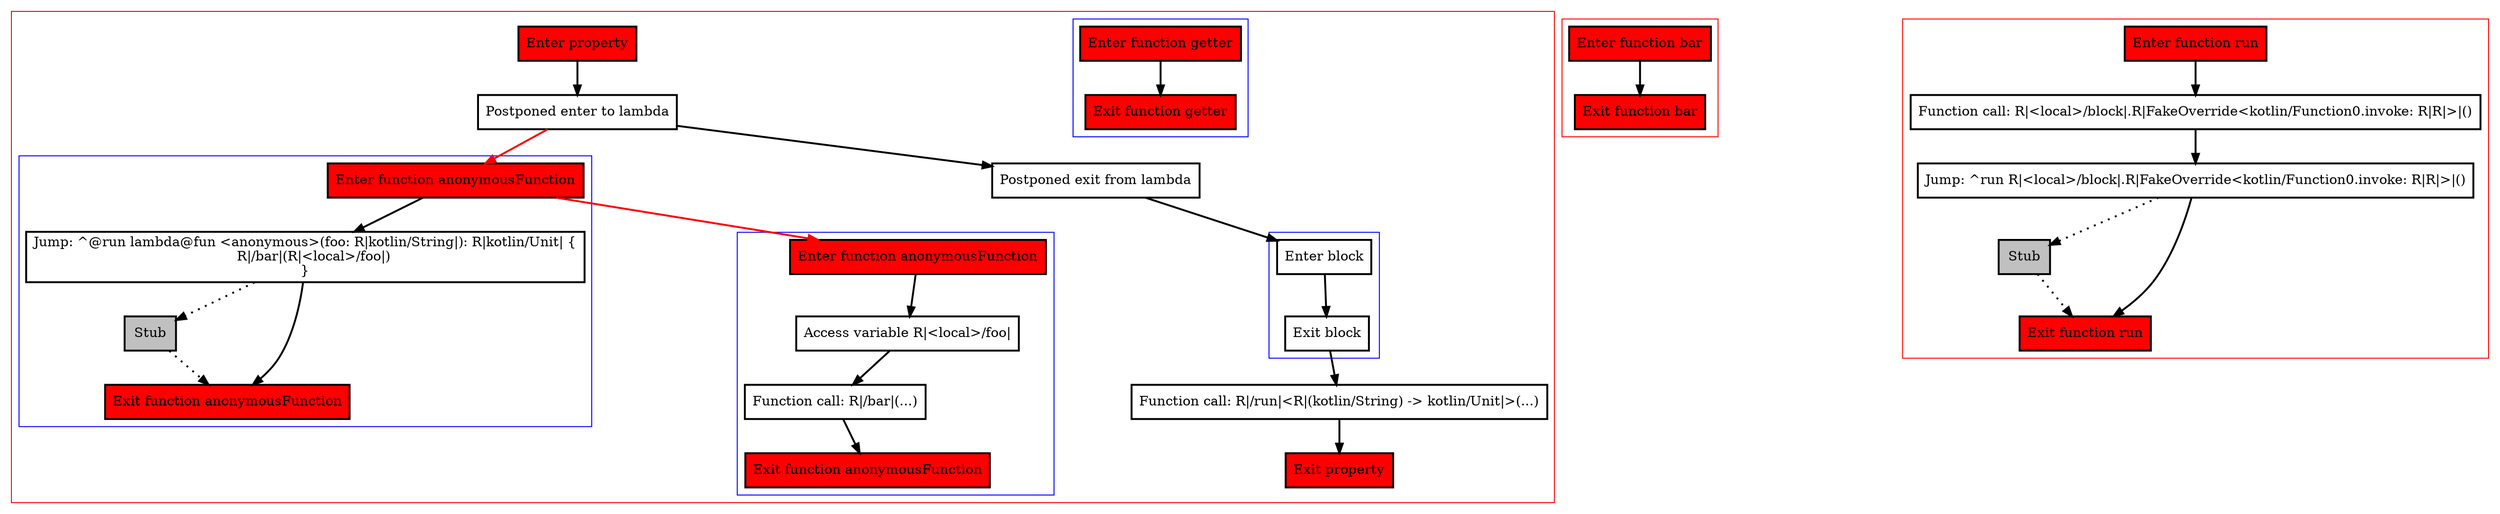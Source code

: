 digraph lambdaAsReturnOfLambda_kt {
    graph [nodesep=3]
    node [shape=box penwidth=2]
    edge [penwidth=2]

    subgraph cluster_0 {
        color=red
        10 [label="Enter property" style="filled" fillcolor=red];
        subgraph cluster_1 {
            color=blue
            8 [label="Enter function getter" style="filled" fillcolor=red];
            9 [label="Exit function getter" style="filled" fillcolor=red];
        }
        12 [label="Postponed enter to lambda"];
        subgraph cluster_2 {
            color=blue
            0 [label="Enter function anonymousFunction" style="filled" fillcolor=red];
            2 [label="Jump: ^@run lambda@fun <anonymous>(foo: R|kotlin/String|): R|kotlin/Unit| {
    R|/bar|(R|<local>/foo|)
}
"];
            3 [label="Stub" style="filled" fillcolor=gray];
            1 [label="Exit function anonymousFunction" style="filled" fillcolor=red];
        }
        subgraph cluster_3 {
            color=blue
            4 [label="Enter function anonymousFunction" style="filled" fillcolor=red];
            6 [label="Access variable R|<local>/foo|"];
            7 [label="Function call: R|/bar|(...)"];
            5 [label="Exit function anonymousFunction" style="filled" fillcolor=red];
        }
        13 [label="Postponed exit from lambda"];
        subgraph cluster_4 {
            color=blue
            14 [label="Enter block"];
            15 [label="Exit block"];
        }
        16 [label="Function call: R|/run|<R|(kotlin/String) -> kotlin/Unit|>(...)"];
        11 [label="Exit property" style="filled" fillcolor=red];
    }
    10 -> {12};
    12 -> {13};
    12 -> {0} [color=red];
    13 -> {14};
    14 -> {15};
    15 -> {16};
    16 -> {11};
    0 -> {2};
    0 -> {4} [color=red];
    2 -> {1};
    2 -> {3} [style=dotted];
    3 -> {1} [style=dotted];
    4 -> {6};
    6 -> {7};
    7 -> {5};
    8 -> {9};

    subgraph cluster_5 {
        color=red
        17 [label="Enter function bar" style="filled" fillcolor=red];
        18 [label="Exit function bar" style="filled" fillcolor=red];
    }
    17 -> {18};

    subgraph cluster_6 {
        color=red
        19 [label="Enter function run" style="filled" fillcolor=red];
        21 [label="Function call: R|<local>/block|.R|FakeOverride<kotlin/Function0.invoke: R|R|>|()"];
        22 [label="Jump: ^run R|<local>/block|.R|FakeOverride<kotlin/Function0.invoke: R|R|>|()"];
        23 [label="Stub" style="filled" fillcolor=gray];
        20 [label="Exit function run" style="filled" fillcolor=red];
    }
    19 -> {21};
    21 -> {22};
    22 -> {20};
    22 -> {23} [style=dotted];
    23 -> {20} [style=dotted];

}
